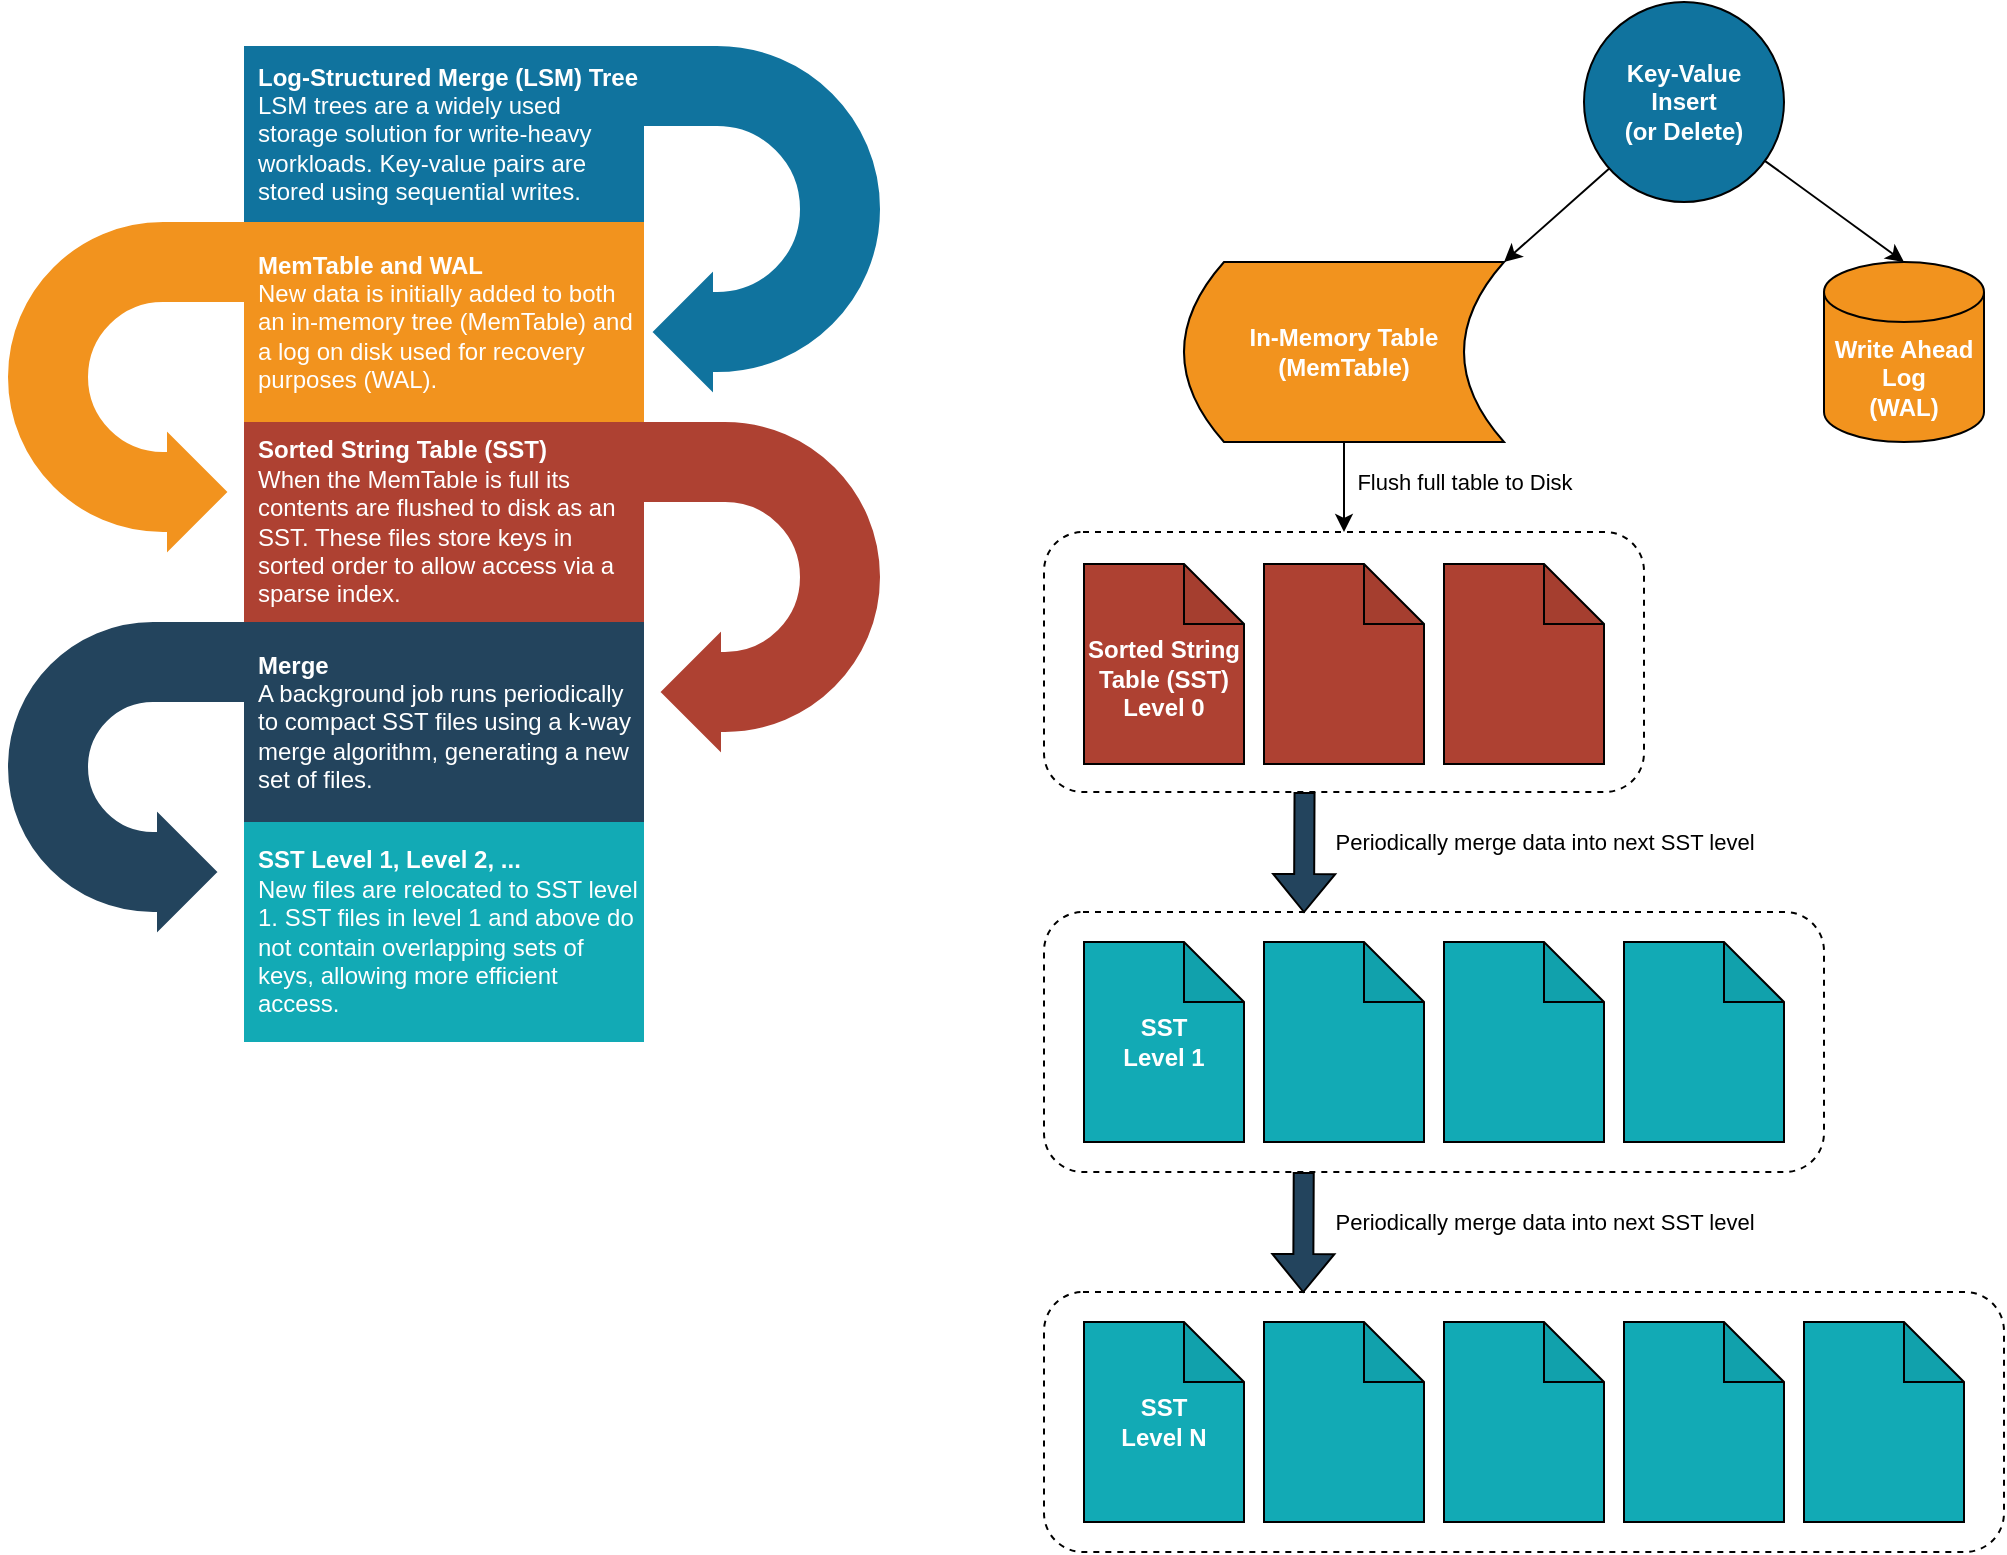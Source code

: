 <mxfile version="17.4.6" type="device" pages="5"><diagram id="85Cd44DeQ06MjT5VbQwN" name="Writes"><mxGraphModel dx="1350" dy="1753" grid="1" gridSize="10" guides="1" tooltips="1" connect="1" arrows="1" fold="1" page="1" pageScale="1" pageWidth="850" pageHeight="1100" math="0" shadow="0"><root><mxCell id="0"/><mxCell id="1" parent="0"/><mxCell id="bPdBWh1e7HDrmxHkUQT8-1" value="Write Ahead Log&lt;br style=&quot;font-size: 12px;&quot;&gt;(WAL)" style="shape=cylinder3;whiteSpace=wrap;html=1;boundedLbl=1;backgroundOutline=1;size=15;fillColor=#F2931E;fontColor=#FFFFFF;fontSize=12;fontStyle=1" parent="1" vertex="1"><mxGeometry x="920" y="120" width="80" height="90" as="geometry"/></mxCell><mxCell id="bPdBWh1e7HDrmxHkUQT8-2" value="In-Memory Table&lt;br style=&quot;font-size: 12px&quot;&gt;(MemTable)" style="shape=dataStorage;whiteSpace=wrap;html=1;fixedSize=1;fillColor=#F2931E;fontColor=#FFFFFF;fontSize=12;fontStyle=1" parent="1" vertex="1"><mxGeometry x="600" y="120" width="160" height="90" as="geometry"/></mxCell><mxCell id="bPdBWh1e7HDrmxHkUQT8-10" value="&lt;div&gt;Key-Value&lt;/div&gt;&lt;div&gt;Insert&lt;/div&gt;&lt;div&gt;(or Delete)&lt;br&gt;&lt;/div&gt;" style="ellipse;whiteSpace=wrap;html=1;aspect=fixed;fillColor=#10739E;fontColor=#FFFFFF;fontSize=12;fontStyle=1" parent="1" vertex="1"><mxGeometry x="800" y="-10" width="100" height="100" as="geometry"/></mxCell><mxCell id="Cg2xerOwYvZCdkr3zYOh-9" value="" style="shape=note;whiteSpace=wrap;html=1;backgroundOutline=1;darkOpacity=0.05;fillColor=#AE4132;" parent="1" vertex="1"><mxGeometry x="730" y="271" width="80" height="100" as="geometry"/></mxCell><mxCell id="Cg2xerOwYvZCdkr3zYOh-2" value="" style="shape=note;whiteSpace=wrap;html=1;backgroundOutline=1;darkOpacity=0.05;fillColor=#AE4132;" parent="1" vertex="1"><mxGeometry x="640" y="271" width="80" height="100" as="geometry"/></mxCell><mxCell id="Cg2xerOwYvZCdkr3zYOh-10" value="&lt;div style=&quot;font-size: 12px;&quot;&gt;&lt;br style=&quot;font-size: 12px;&quot;&gt;&lt;/div&gt;&lt;div style=&quot;font-size: 12px;&quot;&gt;Sorted String Table (SST)&lt;br style=&quot;font-size: 12px;&quot;&gt;&lt;/div&gt;&lt;div style=&quot;font-size: 12px;&quot;&gt;Level 0&lt;br style=&quot;font-size: 12px;&quot;&gt;&lt;/div&gt;" style="shape=note;whiteSpace=wrap;html=1;backgroundOutline=1;darkOpacity=0.05;fillColor=#AE4132;fontColor=#FFFFFF;fontSize=12;fontStyle=1" parent="1" vertex="1"><mxGeometry x="550" y="271" width="80" height="100" as="geometry"/></mxCell><mxCell id="NXTtVAHd7SWPcZSNedtr-1" value="" style="shape=note;whiteSpace=wrap;html=1;backgroundOutline=1;darkOpacity=0.05;fontColor=#FFFFFF;fillColor=#12AAB5;" parent="1" vertex="1"><mxGeometry x="820" y="460" width="80" height="100" as="geometry"/></mxCell><mxCell id="NXTtVAHd7SWPcZSNedtr-2" value="" style="shape=note;whiteSpace=wrap;html=1;backgroundOutline=1;darkOpacity=0.05;fontColor=#FFFFFF;fillColor=#12AAB5;" parent="1" vertex="1"><mxGeometry x="640" y="460" width="80" height="100" as="geometry"/></mxCell><mxCell id="NXTtVAHd7SWPcZSNedtr-3" value="" style="shape=note;whiteSpace=wrap;html=1;backgroundOutline=1;darkOpacity=0.05;fontColor=#FFFFFF;fillColor=#12AAB5;" parent="1" vertex="1"><mxGeometry x="730" y="460" width="80" height="100" as="geometry"/></mxCell><mxCell id="NXTtVAHd7SWPcZSNedtr-4" value="&lt;div style=&quot;font-size: 12px;&quot;&gt;SST&lt;/div&gt;&lt;div style=&quot;font-size: 12px;&quot;&gt;Level 1&lt;br style=&quot;font-size: 12px;&quot;&gt;&lt;/div&gt;" style="shape=note;whiteSpace=wrap;html=1;backgroundOutline=1;darkOpacity=0.05;fontColor=#FFFFFF;fillColor=#12AAB5;fontSize=12;fontStyle=1" parent="1" vertex="1"><mxGeometry x="550" y="460" width="80" height="100" as="geometry"/></mxCell><mxCell id="NXTtVAHd7SWPcZSNedtr-6" value="Periodically merge data into next SST level" style="shape=flexArrow;endArrow=classic;html=1;rounded=0;fillColor=#23445D;exitX=0.333;exitY=1;exitDx=0;exitDy=0;exitPerimeter=0;entryX=0.27;entryY=0.004;entryDx=0;entryDy=0;entryPerimeter=0;" parent="1" source="oJc0Roc9C8-hcQXEvXBj-6" target="oJc0Roc9C8-hcQXEvXBj-11" edge="1"><mxGeometry x="-0.192" y="120" width="50" height="50" relative="1" as="geometry"><mxPoint x="920" y="675" as="sourcePoint"/><mxPoint x="730" y="730" as="targetPoint"/><mxPoint as="offset"/></mxGeometry></mxCell><mxCell id="hfpyI4Ww9SP66Z8XkaLl-2" value="" style="html=1;shadow=0;dashed=0;align=center;verticalAlign=middle;shape=mxgraph.arrows2.uTurnArrow;dy=22;arrowHead=70;dx2=35;strokeColor=#ffffff;fillColor=#23445D;fontSize=12;fontColor=#3333FF;flipV=1;strokeWidth=4;" parent="1" vertex="1"><mxGeometry x="10" y="298" width="240" height="162" as="geometry"/></mxCell><mxCell id="hfpyI4Ww9SP66Z8XkaLl-3" value="" style="html=1;shadow=0;dashed=0;align=center;verticalAlign=middle;shape=mxgraph.arrows2.uTurnArrow;dy=22;arrowHead=70;dx2=35;strokeColor=#ffffff;fillColor=#AE4132;fontSize=12;fontColor=#3333FF;flipH=1;flipV=1;strokeWidth=4;" parent="1" vertex="1"><mxGeometry x="250" y="198" width="200" height="172" as="geometry"/></mxCell><mxCell id="hfpyI4Ww9SP66Z8XkaLl-4" value="" style="html=1;shadow=0;dashed=0;align=center;verticalAlign=middle;shape=mxgraph.arrows2.uTurnArrow;dy=22;arrowHead=70;dx2=35;strokeColor=#ffffff;fillColor=#F2931E;fontSize=12;fontColor=#3333FF;flipV=1;strokeWidth=4;labelBorderColor=default;" parent="1" vertex="1"><mxGeometry x="10" y="98" width="230" height="172" as="geometry"/></mxCell><mxCell id="hfpyI4Ww9SP66Z8XkaLl-5" value="" style="html=1;shadow=0;dashed=0;align=center;verticalAlign=middle;shape=mxgraph.arrows2.uTurnArrow;dy=22;arrowHead=70;dx2=35;strokeColor=#ffffff;fillColor=#10739E;fontSize=12;fontColor=#3333FF;flipH=1;flipV=1;strokeWidth=4;" parent="1" vertex="1"><mxGeometry x="130" y="10" width="320" height="180" as="geometry"/></mxCell><mxCell id="hfpyI4Ww9SP66Z8XkaLl-6" value="&lt;b style=&quot;font-size: 12px;&quot;&gt;Log-Structured Merge (LSM) Tree&lt;/b&gt;&lt;br style=&quot;font-size: 12px;&quot;&gt;LSM trees are a widely used storage solution for write-heavy workloads. Key-value pairs are stored using sequential writes." style="rounded=0;whiteSpace=wrap;shadow=0;strokeColor=none;strokeWidth=6;fillColor=#10739E;fontSize=12;fontColor=#FFFFFF;align=left;html=1;spacingLeft=5;" parent="1" vertex="1"><mxGeometry x="130" y="12" width="200" height="88" as="geometry"/></mxCell><mxCell id="hfpyI4Ww9SP66Z8XkaLl-7" value="&lt;b&gt;MemTable and WAL&lt;/b&gt;&lt;br style=&quot;font-size: 12px&quot;&gt;New data is initially added to both an in-memory tree (MemTable) and a log on disk used for recovery purposes (WAL)." style="rounded=0;whiteSpace=wrap;shadow=0;strokeColor=none;strokeWidth=6;fillColor=#F2931E;fontSize=12;fontColor=#FFFFFF;align=left;html=1;spacingLeft=5;" parent="1" vertex="1"><mxGeometry x="130" y="100" width="200" height="100" as="geometry"/></mxCell><mxCell id="hfpyI4Ww9SP66Z8XkaLl-8" value="&lt;b style=&quot;font-size: 12px&quot;&gt;Sorted String Table (SST)&lt;/b&gt;&lt;br style=&quot;font-size: 12px&quot;&gt;When the MemTable is full its contents are flushed to disk as an SST. These files store keys in sorted order to allow access via a sparse index." style="rounded=0;whiteSpace=wrap;shadow=0;strokeColor=none;strokeWidth=6;fillColor=#AE4132;fontSize=12;fontColor=#FFFFFF;align=left;html=1;spacingLeft=5;" parent="1" vertex="1"><mxGeometry x="130" y="200" width="200" height="100" as="geometry"/></mxCell><mxCell id="hfpyI4Ww9SP66Z8XkaLl-9" value="&lt;b style=&quot;font-size: 12px;&quot;&gt;Merge&lt;/b&gt;&lt;br style=&quot;font-size: 12px;&quot;&gt;A background job runs periodically to compact SST files using a k-way merge algorithm, generating a new set of files." style="rounded=0;whiteSpace=wrap;shadow=0;strokeColor=none;strokeWidth=6;fillColor=#23445D;fontSize=12;fontColor=#FFFFFF;align=left;html=1;spacingLeft=5;" parent="1" vertex="1"><mxGeometry x="130" y="300" width="200" height="100" as="geometry"/></mxCell><mxCell id="hfpyI4Ww9SP66Z8XkaLl-10" value="&lt;b style=&quot;font-size: 12px&quot;&gt;SST Level 1, Level 2, ...&lt;/b&gt;&lt;br style=&quot;font-size: 12px&quot;&gt;New files are relocated to SST level 1. SST files in level 1 and above do not contain overlapping sets of keys, allowing more efficient access. " style="rounded=0;whiteSpace=wrap;shadow=0;strokeColor=none;strokeWidth=6;fillColor=#12AAB5;fontSize=12;fontColor=#FFFFFF;align=left;html=1;spacingLeft=5;" parent="1" vertex="1"><mxGeometry x="130" y="400" width="200" height="110" as="geometry"/></mxCell><mxCell id="oJc0Roc9C8-hcQXEvXBj-4" value="" style="rounded=1;whiteSpace=wrap;html=1;fillColor=none;dashed=1;" parent="1" vertex="1"><mxGeometry x="530" y="255" width="300" height="130" as="geometry"/></mxCell><mxCell id="oJc0Roc9C8-hcQXEvXBj-1" value="" style="endArrow=classic;html=1;rounded=0;entryX=0.5;entryY=0;entryDx=0;entryDy=0;entryPerimeter=0;" parent="1" source="bPdBWh1e7HDrmxHkUQT8-10" target="bPdBWh1e7HDrmxHkUQT8-1" edge="1"><mxGeometry width="50" height="50" relative="1" as="geometry"><mxPoint x="930" y="130" as="sourcePoint"/><mxPoint x="980" y="80" as="targetPoint"/></mxGeometry></mxCell><mxCell id="oJc0Roc9C8-hcQXEvXBj-2" value="" style="endArrow=classic;html=1;rounded=0;entryX=1;entryY=0;entryDx=0;entryDy=0;" parent="1" source="bPdBWh1e7HDrmxHkUQT8-10" target="bPdBWh1e7HDrmxHkUQT8-2" edge="1"><mxGeometry width="50" height="50" relative="1" as="geometry"><mxPoint x="930" y="130" as="sourcePoint"/><mxPoint x="980" y="80" as="targetPoint"/></mxGeometry></mxCell><mxCell id="oJc0Roc9C8-hcQXEvXBj-3" value="Flush full table to Disk" style="endArrow=classic;html=1;rounded=0;" parent="1" source="bPdBWh1e7HDrmxHkUQT8-2" target="oJc0Roc9C8-hcQXEvXBj-4" edge="1"><mxGeometry x="-0.111" y="60" width="50" height="50" relative="1" as="geometry"><mxPoint x="930" y="225" as="sourcePoint"/><mxPoint x="610" y="260" as="targetPoint"/><mxPoint as="offset"/></mxGeometry></mxCell><mxCell id="oJc0Roc9C8-hcQXEvXBj-6" value="" style="rounded=1;whiteSpace=wrap;html=1;fillColor=none;dashed=1;" parent="1" vertex="1"><mxGeometry x="530" y="445" width="390" height="130" as="geometry"/></mxCell><mxCell id="oJc0Roc9C8-hcQXEvXBj-7" value="" style="shape=note;whiteSpace=wrap;html=1;backgroundOutline=1;darkOpacity=0.05;fontColor=#FFFFFF;fillColor=#12AAB5;" parent="1" vertex="1"><mxGeometry x="820" y="650" width="80" height="100" as="geometry"/></mxCell><mxCell id="oJc0Roc9C8-hcQXEvXBj-8" value="" style="shape=note;whiteSpace=wrap;html=1;backgroundOutline=1;darkOpacity=0.05;fontColor=#FFFFFF;fillColor=#12AAB5;" parent="1" vertex="1"><mxGeometry x="640" y="650" width="80" height="100" as="geometry"/></mxCell><mxCell id="oJc0Roc9C8-hcQXEvXBj-9" value="" style="shape=note;whiteSpace=wrap;html=1;backgroundOutline=1;darkOpacity=0.05;fontColor=#FFFFFF;fillColor=#12AAB5;" parent="1" vertex="1"><mxGeometry x="730" y="650" width="80" height="100" as="geometry"/></mxCell><mxCell id="oJc0Roc9C8-hcQXEvXBj-10" value="&lt;div style=&quot;font-size: 12px;&quot;&gt;SST&lt;/div&gt;&lt;div style=&quot;font-size: 12px;&quot;&gt;Level N&lt;/div&gt;" style="shape=note;whiteSpace=wrap;html=1;backgroundOutline=1;darkOpacity=0.05;fontColor=#FFFFFF;fillColor=#12AAB5;fontSize=12;fontStyle=1" parent="1" vertex="1"><mxGeometry x="550" y="650" width="80" height="100" as="geometry"/></mxCell><mxCell id="oJc0Roc9C8-hcQXEvXBj-11" value="" style="rounded=1;whiteSpace=wrap;html=1;fillColor=none;dashed=1;" parent="1" vertex="1"><mxGeometry x="530" y="635" width="480" height="130" as="geometry"/></mxCell><mxCell id="oJc0Roc9C8-hcQXEvXBj-12" value="" style="shape=note;whiteSpace=wrap;html=1;backgroundOutline=1;darkOpacity=0.05;fontColor=#FFFFFF;fillColor=#12AAB5;" parent="1" vertex="1"><mxGeometry x="910" y="650" width="80" height="100" as="geometry"/></mxCell><mxCell id="GvGoXMbtC_SYvE3Du8VT-1" value="Periodically merge data into next SST level" style="shape=flexArrow;endArrow=classic;html=1;rounded=0;fillColor=#23445D;exitX=0.333;exitY=1;exitDx=0;exitDy=0;exitPerimeter=0;entryX=0.27;entryY=0.004;entryDx=0;entryDy=0;entryPerimeter=0;" parent="1" edge="1"><mxGeometry x="-0.192" y="120" width="50" height="50" relative="1" as="geometry"><mxPoint x="660.27" y="385" as="sourcePoint"/><mxPoint x="660.0" y="445.52" as="targetPoint"/><mxPoint as="offset"/></mxGeometry></mxCell></root></mxGraphModel></diagram><diagram id="PXoO4cKZ_kfiRCPu-Gi1" name="Reads"><mxGraphModel dx="2200" dy="653" grid="1" gridSize="10" guides="1" tooltips="1" connect="1" arrows="1" fold="1" page="1" pageScale="1" pageWidth="850" pageHeight="1100" math="0" shadow="0"><root><mxCell id="0"/><mxCell id="1" parent="0"/><mxCell id="oKaPATKTxPxoW8RS4Dnv-1" value="&lt;div&gt;Request&lt;/div&gt;&lt;div&gt;value for&lt;/div&gt;&lt;div&gt;key&lt;br&gt;&lt;/div&gt;" style="strokeWidth=2;html=1;shape=mxgraph.flowchart.start_2;whiteSpace=wrap;fillColor=#FFFFFF;fontColor=#10739E;fontStyle=1" vertex="1" parent="1"><mxGeometry x="-820" y="20" width="100" height="100" as="geometry"/></mxCell><mxCell id="oKaPATKTxPxoW8RS4Dnv-2" value="&lt;div&gt;Is key&lt;/div&gt;&lt;div&gt;in &lt;br&gt;&lt;/div&gt;&lt;div&gt;MemTable?&lt;br&gt;&lt;/div&gt;" style="strokeWidth=2;html=1;shape=mxgraph.flowchart.decision;whiteSpace=wrap;fontColor=#000000;fontStyle=1;fillColor=#FCE7CD;" vertex="1" parent="1"><mxGeometry x="-830" y="200" width="120" height="120" as="geometry"/></mxCell><mxCell id="oKaPATKTxPxoW8RS4Dnv-7" value="" style="shape=flexArrow;endArrow=classic;html=1;rounded=0;entryX=0.5;entryY=0;entryDx=0;entryDy=0;entryPerimeter=0;width=32;endSize=12;labelBackgroundColor=none;fillColor=#10739E;exitX=0.5;exitY=1;exitDx=0;exitDy=0;exitPerimeter=0;" edge="1" parent="1" source="oKaPATKTxPxoW8RS4Dnv-2" target="oKaPATKTxPxoW8RS4Dnv-9"><mxGeometry width="50" height="50" relative="1" as="geometry"><mxPoint x="-680" y="230" as="sourcePoint"/><mxPoint x="-610" y="270" as="targetPoint"/></mxGeometry></mxCell><mxCell id="oKaPATKTxPxoW8RS4Dnv-8" value="Yes" style="edgeLabel;html=1;align=center;verticalAlign=middle;resizable=0;points=[];fontStyle=1;fontSize=14;labelBackgroundColor=none;fontColor=#FFFFFF;" vertex="1" connectable="0" parent="oKaPATKTxPxoW8RS4Dnv-7"><mxGeometry x="-0.286" y="-2" relative="1" as="geometry"><mxPoint as="offset"/></mxGeometry></mxCell><mxCell id="oKaPATKTxPxoW8RS4Dnv-9" value="Return value" style="strokeWidth=2;html=1;shape=mxgraph.flowchart.terminator;whiteSpace=wrap;fillColor=#FFFFFF;fontColor=#10739E;fontStyle=1" vertex="1" parent="1"><mxGeometry x="-825" y="435" width="110" height="60" as="geometry"/></mxCell><mxCell id="oKaPATKTxPxoW8RS4Dnv-12" value="&lt;div&gt;Does&lt;/div&gt;&lt;div&gt;SST File's&lt;/div&gt;&lt;div&gt;bloom filter&lt;/div&gt;&lt;div&gt;contain&lt;/div&gt;&lt;div&gt;key?&lt;br&gt;&lt;/div&gt;" style="strokeWidth=2;html=1;shape=mxgraph.flowchart.decision;whiteSpace=wrap;fontColor=#000000;fontStyle=1;fillColor=#FCE7CD;" vertex="1" parent="1"><mxGeometry x="-190" y="200" width="120" height="120" as="geometry"/></mxCell><mxCell id="oKaPATKTxPxoW8RS4Dnv-16" value="Return value" style="strokeWidth=2;html=1;shape=mxgraph.flowchart.terminator;whiteSpace=wrap;fillColor=#FFFFFF;fontColor=#10739E;fontStyle=1" vertex="1" parent="1"><mxGeometry x="245" y="435" width="110" height="60" as="geometry"/></mxCell><mxCell id="oKaPATKTxPxoW8RS4Dnv-17" value="Find value in SST File, using sparse index&lt;div&gt;and/or cache&lt;br&gt;&lt;/div&gt;" style="rounded=1;whiteSpace=wrap;html=1;absoluteArcSize=1;arcSize=14;strokeWidth=2;fillColor=#FCE7CD;fontColor=#000000;fontStyle=1" vertex="1" parent="1"><mxGeometry x="50" y="210" width="100" height="100" as="geometry"/></mxCell><mxCell id="oKaPATKTxPxoW8RS4Dnv-18" value="&lt;div&gt;Was&lt;/div&gt;&lt;div&gt;key&lt;/div&gt;&lt;div&gt;found?&lt;br&gt;&lt;/div&gt;" style="strokeWidth=2;html=1;shape=mxgraph.flowchart.decision;whiteSpace=wrap;fontColor=#000000;fontStyle=1;fillColor=#FCE7CD;" vertex="1" parent="1"><mxGeometry x="240" y="200" width="120" height="120" as="geometry"/></mxCell><mxCell id="oKaPATKTxPxoW8RS4Dnv-23" value="&lt;div&gt;Value not &lt;br&gt;&lt;/div&gt;&lt;div&gt;found&lt;br&gt;&lt;/div&gt;" style="strokeWidth=2;html=1;shape=mxgraph.flowchart.terminator;whiteSpace=wrap;fillColor=#FFFFFF;fontColor=#10739E;fontStyle=1" vertex="1" parent="1"><mxGeometry x="-420" y="435" width="100" height="60" as="geometry"/></mxCell><mxCell id="0nrzdL6BqirhXRKnOKRD-1" value="" style="shape=flexArrow;endArrow=classic;html=1;rounded=0;exitX=0.5;exitY=1;exitDx=0;exitDy=0;exitPerimeter=0;entryX=0.5;entryY=0;entryDx=0;entryDy=0;entryPerimeter=0;width=20;endSize=10.33;labelBackgroundColor=none;fillColor=#10739E;" edge="1" parent="1" source="oKaPATKTxPxoW8RS4Dnv-1" target="oKaPATKTxPxoW8RS4Dnv-2"><mxGeometry width="50" height="50" relative="1" as="geometry"><mxPoint x="-690" y="140" as="sourcePoint"/><mxPoint x="-590" y="140" as="targetPoint"/></mxGeometry></mxCell><mxCell id="0nrzdL6BqirhXRKnOKRD-4" value="" style="shape=flexArrow;endArrow=classic;html=1;rounded=0;width=30;endSize=12;labelBackgroundColor=none;fillColor=#10739E;exitX=1;exitY=0.5;exitDx=0;exitDy=0;exitPerimeter=0;entryX=0;entryY=0.5;entryDx=0;entryDy=0;" edge="1" parent="1" source="oKaPATKTxPxoW8RS4Dnv-2" target="YHGpvnTgXVV9_5KFuVYh-8"><mxGeometry width="50" height="50" relative="1" as="geometry"><mxPoint x="190" y="360" as="sourcePoint"/><mxPoint x="-630" y="230" as="targetPoint"/></mxGeometry></mxCell><mxCell id="0nrzdL6BqirhXRKnOKRD-5" value="No" style="edgeLabel;html=1;align=center;verticalAlign=middle;resizable=0;points=[];fontStyle=1;fontSize=14;labelBackgroundColor=none;fontColor=#FFFFFF;" vertex="1" connectable="0" parent="0nrzdL6BqirhXRKnOKRD-4"><mxGeometry x="-0.286" y="-2" relative="1" as="geometry"><mxPoint as="offset"/></mxGeometry></mxCell><mxCell id="0nrzdL6BqirhXRKnOKRD-7" value="&lt;div&gt;Does&lt;/div&gt;&lt;div&gt;&amp;nbsp;SST File &lt;br&gt;&lt;/div&gt;&lt;div&gt;exist?&lt;br&gt;&lt;/div&gt;" style="strokeWidth=2;html=1;shape=mxgraph.flowchart.decision;whiteSpace=wrap;labelBackgroundColor=none;fontSize=12;fontColor=#000000;fontStyle=1;fillColor=#FCE7CD;" vertex="1" parent="1"><mxGeometry x="-430" y="200" width="120" height="120" as="geometry"/></mxCell><mxCell id="0nrzdL6BqirhXRKnOKRD-10" value="" style="shape=flexArrow;endArrow=classic;html=1;rounded=0;width=24;endSize=11;labelBackgroundColor=none;entryX=0.5;entryY=0;entryDx=0;entryDy=0;entryPerimeter=0;fillColor=#10739E;exitX=0.5;exitY=1;exitDx=0;exitDy=0;exitPerimeter=0;" edge="1" parent="1" source="0nrzdL6BqirhXRKnOKRD-7" target="oKaPATKTxPxoW8RS4Dnv-23"><mxGeometry width="50" height="50" relative="1" as="geometry"><mxPoint x="390" y="500" as="sourcePoint"/><mxPoint x="430" y="490" as="targetPoint"/></mxGeometry></mxCell><mxCell id="0nrzdL6BqirhXRKnOKRD-11" value="No" style="edgeLabel;html=1;align=center;verticalAlign=middle;resizable=0;points=[];fontStyle=1;fontSize=14;labelBackgroundColor=none;fontColor=#FFFFFF;" vertex="1" connectable="0" parent="0nrzdL6BqirhXRKnOKRD-10"><mxGeometry x="-0.286" y="-2" relative="1" as="geometry"><mxPoint as="offset"/></mxGeometry></mxCell><mxCell id="0nrzdL6BqirhXRKnOKRD-12" value="" style="shape=flexArrow;endArrow=classic;html=1;rounded=0;width=34;endSize=11.33;labelBackgroundColor=none;fillColor=#10739E;exitX=1;exitY=0.5;exitDx=0;exitDy=0;exitPerimeter=0;entryX=0;entryY=0.5;entryDx=0;entryDy=0;entryPerimeter=0;" edge="1" parent="1" source="0nrzdL6BqirhXRKnOKRD-7" target="oKaPATKTxPxoW8RS4Dnv-12"><mxGeometry width="50" height="50" relative="1" as="geometry"><mxPoint x="300" y="540" as="sourcePoint"/><mxPoint x="-120" y="260" as="targetPoint"/></mxGeometry></mxCell><mxCell id="0nrzdL6BqirhXRKnOKRD-13" value="Yes" style="edgeLabel;html=1;align=center;verticalAlign=middle;resizable=0;points=[];fontStyle=1;fontSize=14;labelBackgroundColor=none;fontColor=#FFFFFF;" vertex="1" connectable="0" parent="0nrzdL6BqirhXRKnOKRD-12"><mxGeometry x="-0.286" y="-2" relative="1" as="geometry"><mxPoint as="offset"/></mxGeometry></mxCell><mxCell id="0nrzdL6BqirhXRKnOKRD-16" value="" style="shape=flexArrow;endArrow=classic;html=1;rounded=0;exitX=0.5;exitY=1;exitDx=0;exitDy=0;exitPerimeter=0;entryX=0.5;entryY=0;entryDx=0;entryDy=0;width=26;endSize=12;labelBackgroundColor=none;entryPerimeter=0;fillColor=#10739E;" edge="1" parent="1" source="oKaPATKTxPxoW8RS4Dnv-18" target="oKaPATKTxPxoW8RS4Dnv-16"><mxGeometry width="50" height="50" relative="1" as="geometry"><mxPoint x="595" y="720" as="sourcePoint"/><mxPoint x="700" y="720" as="targetPoint"/></mxGeometry></mxCell><mxCell id="0nrzdL6BqirhXRKnOKRD-17" value="Yes" style="edgeLabel;html=1;align=center;verticalAlign=middle;resizable=0;points=[];fontStyle=1;fontSize=14;labelBackgroundColor=none;fontColor=#FFFFFF;" vertex="1" connectable="0" parent="0nrzdL6BqirhXRKnOKRD-16"><mxGeometry x="-0.286" y="-2" relative="1" as="geometry"><mxPoint as="offset"/></mxGeometry></mxCell><mxCell id="0nrzdL6BqirhXRKnOKRD-20" value="" style="shape=flexArrow;endArrow=classic;html=1;rounded=0;exitX=1;exitY=0.5;exitDx=0;exitDy=0;exitPerimeter=0;width=34;endSize=11.33;labelBackgroundColor=none;entryX=0;entryY=0.5;entryDx=0;entryDy=0;fillColor=#10739E;" edge="1" parent="1" source="oKaPATKTxPxoW8RS4Dnv-12" target="oKaPATKTxPxoW8RS4Dnv-17"><mxGeometry width="50" height="50" relative="1" as="geometry"><mxPoint x="380" y="690" as="sourcePoint"/><mxPoint x="380" y="765" as="targetPoint"/></mxGeometry></mxCell><mxCell id="0nrzdL6BqirhXRKnOKRD-21" value="Yes" style="edgeLabel;html=1;align=center;verticalAlign=middle;resizable=0;points=[];fontStyle=1;fontSize=14;labelBackgroundColor=none;fontColor=#FFFFFF;" vertex="1" connectable="0" parent="0nrzdL6BqirhXRKnOKRD-20"><mxGeometry x="-0.286" y="-2" relative="1" as="geometry"><mxPoint as="offset"/></mxGeometry></mxCell><mxCell id="YHGpvnTgXVV9_5KFuVYh-4" value="" style="shape=flexArrow;endArrow=classic;html=1;rounded=0;width=20;endSize=10.33;labelBackgroundColor=none;fillColor=#10739E;exitX=0.5;exitY=0;exitDx=0;exitDy=0;exitPerimeter=0;entryX=0.75;entryY=0;entryDx=0;entryDy=0;" edge="1" parent="1" source="oKaPATKTxPxoW8RS4Dnv-12" target="YHGpvnTgXVV9_5KFuVYh-8"><mxGeometry width="50" height="50" relative="1" as="geometry"><mxPoint x="-110" y="350" as="sourcePoint"/><mxPoint x="-330" y="170" as="targetPoint"/><Array as="points"><mxPoint x="-130" y="130"/><mxPoint x="-545" y="130"/></Array></mxGeometry></mxCell><mxCell id="YHGpvnTgXVV9_5KFuVYh-5" value="No" style="edgeLabel;html=1;align=center;verticalAlign=middle;resizable=0;points=[];fontStyle=1;fontSize=14;labelBackgroundColor=none;fontColor=#FFFFFF;" vertex="1" connectable="0" parent="YHGpvnTgXVV9_5KFuVYh-4"><mxGeometry x="-0.286" y="-2" relative="1" as="geometry"><mxPoint as="offset"/></mxGeometry></mxCell><mxCell id="YHGpvnTgXVV9_5KFuVYh-6" value="" style="shape=flexArrow;endArrow=classic;html=1;rounded=0;width=20;endSize=10.33;labelBackgroundColor=none;fillColor=#10739E;exitX=0.5;exitY=0;exitDx=0;exitDy=0;exitPerimeter=0;entryX=0.25;entryY=0;entryDx=0;entryDy=0;" edge="1" parent="1" source="oKaPATKTxPxoW8RS4Dnv-18" target="YHGpvnTgXVV9_5KFuVYh-8"><mxGeometry width="50" height="50" relative="1" as="geometry"><mxPoint x="205.48" y="73.04" as="sourcePoint"/><mxPoint x="-590" y="180" as="targetPoint"/><Array as="points"><mxPoint x="300" y="90"/><mxPoint x="-595" y="90"/></Array></mxGeometry></mxCell><mxCell id="YHGpvnTgXVV9_5KFuVYh-7" value="No" style="edgeLabel;html=1;align=center;verticalAlign=middle;resizable=0;points=[];fontStyle=1;fontSize=14;labelBackgroundColor=none;fontColor=#FFFFFF;" vertex="1" connectable="0" parent="YHGpvnTgXVV9_5KFuVYh-6"><mxGeometry x="-0.286" y="-2" relative="1" as="geometry"><mxPoint as="offset"/></mxGeometry></mxCell><mxCell id="YHGpvnTgXVV9_5KFuVYh-8" value="&lt;div&gt;Find next &lt;br&gt;&lt;/div&gt;&lt;div&gt;SST File&lt;/div&gt;" style="rounded=1;whiteSpace=wrap;html=1;absoluteArcSize=1;arcSize=14;strokeWidth=2;fillColor=#FCE7CD;fontColor=#000000;fontStyle=1" vertex="1" parent="1"><mxGeometry x="-620" y="210" width="100" height="100" as="geometry"/></mxCell><mxCell id="YHGpvnTgXVV9_5KFuVYh-10" value="" style="shape=flexArrow;endArrow=classic;html=1;rounded=0;exitX=1;exitY=0.5;exitDx=0;exitDy=0;width=34;endSize=11.33;labelBackgroundColor=none;entryX=0;entryY=0.5;entryDx=0;entryDy=0;fillColor=#10739E;entryPerimeter=0;" edge="1" parent="1" source="YHGpvnTgXVV9_5KFuVYh-8" target="0nrzdL6BqirhXRKnOKRD-7"><mxGeometry width="50" height="50" relative="1" as="geometry"><mxPoint x="-100" y="380" as="sourcePoint"/><mxPoint x="20" y="380" as="targetPoint"/></mxGeometry></mxCell><mxCell id="YHGpvnTgXVV9_5KFuVYh-12" value="" style="shape=flexArrow;endArrow=classic;html=1;rounded=0;exitX=1;exitY=0.5;exitDx=0;exitDy=0;width=34;endSize=11.33;labelBackgroundColor=none;entryX=0;entryY=0.5;entryDx=0;entryDy=0;fillColor=#10739E;entryPerimeter=0;" edge="1" parent="1" source="oKaPATKTxPxoW8RS4Dnv-17" target="oKaPATKTxPxoW8RS4Dnv-18"><mxGeometry width="50" height="50" relative="1" as="geometry"><mxPoint x="-90" y="390" as="sourcePoint"/><mxPoint x="30" y="390" as="targetPoint"/></mxGeometry></mxCell></root></mxGraphModel></diagram><diagram id="SOp6_2pWBVJ0gOfDVW8f" name="SST w/Index"><mxGraphModel dx="1350" dy="653" grid="1" gridSize="10" guides="1" tooltips="1" connect="1" arrows="1" fold="1" page="1" pageScale="1" pageWidth="850" pageHeight="1100" math="0" shadow="0"><root><mxCell id="0"/><mxCell id="1" parent="0"/><mxCell id="ogjgHUqdbWbpipBhEZ1m-1" value="A (Offset 0)" style="html=1;shape=mxgraph.infographic.bannerHalfFold;dx=40;dx2=20;notch=15;fillColor=#10739E;strokeColor=none;align=left;verticalAlign=top;fontColor=#ffffff;fontSize=14;fontStyle=1;spacingLeft=25;spacingTop=5;" parent="1" vertex="1"><mxGeometry x="60" y="100" width="200" height="100" as="geometry"/></mxCell><mxCell id="ogjgHUqdbWbpipBhEZ1m-3" value="C (Offset 2)" style="html=1;shape=mxgraph.infographic.bannerHalfFold;dx=40;dx2=20;notch=15;fillColor=#AE4132;strokeColor=none;align=left;verticalAlign=top;fontColor=#ffffff;fontSize=14;fontStyle=1;spacingLeft=25;spacingTop=5;" parent="1" vertex="1"><mxGeometry x="60" y="155" width="200" height="100" as="geometry"/></mxCell><mxCell id="ogjgHUqdbWbpipBhEZ1m-5" value="E (Offset 4)" style="html=1;shape=mxgraph.infographic.bannerHalfFold;dx=40;dx2=20;notch=15;fillColor=#12AAB5;strokeColor=none;align=left;verticalAlign=top;fontColor=#ffffff;fontSize=14;fontStyle=1;spacingLeft=25;spacingTop=5;" parent="1" vertex="1"><mxGeometry x="60" y="210" width="200" height="120" as="geometry"/></mxCell><mxCell id="ogjgHUqdbWbpipBhEZ1m-2" value="G (Offset 6)" style="html=1;shape=mxgraph.infographic.bannerHalfFold;dx=40;dx2=20;notch=15;fillColor=#F2931E;strokeColor=none;align=left;verticalAlign=top;fontColor=#ffffff;fontSize=14;fontStyle=1;spacingLeft=25;spacingTop=5;" parent="1" vertex="1"><mxGeometry x="60" y="270" width="200" height="100" as="geometry"/></mxCell><mxCell id="ogjgHUqdbWbpipBhEZ1m-4" value="I (Offset 8)" style="html=1;shape=mxgraph.infographic.bannerHalfFold;dx=40;dx2=20;notch=15;fillColor=#23445D;strokeColor=none;align=left;verticalAlign=top;fontColor=#ffffff;fontSize=14;fontStyle=1;spacingLeft=25;spacingTop=5;" parent="1" vertex="1"><mxGeometry x="60" y="330" width="200" height="100" as="geometry"/></mxCell><mxCell id="rc-miypFBTWULF4fh1iE-11" value="Document A" style="shape=rect;rounded=1;whiteSpace=wrap;html=1;shadow=0;strokeColor=none;fillColor=#64BBE2;arcSize=30;fontSize=14;spacingLeft=42;fontStyle=1;fontColor=#FFFFFF;align=left;" parent="1" vertex="1"><mxGeometry x="490" y="100" width="220" height="40" as="geometry"/></mxCell><mxCell id="rc-miypFBTWULF4fh1iE-12" value="A" style="shape=ellipse;perimeter=ellipsePerimeter;fontSize=22;fontStyle=1;shadow=0;strokeColor=#ffffff;fillColor=#10739E;strokeWidth=4;fontColor=#ffffff;align=center;" parent="1" vertex="1"><mxGeometry x="460" y="90" width="60" height="60" as="geometry"/></mxCell><mxCell id="rc-miypFBTWULF4fh1iE-13" value="Document B" style="shape=rect;rounded=1;whiteSpace=wrap;html=1;shadow=0;strokeColor=none;fillColor=#F8C382;arcSize=30;fontSize=14;spacingLeft=42;fontStyle=1;fontColor=#FFFFFF;align=left;" parent="1" vertex="1"><mxGeometry x="490" y="165" width="220" height="40" as="geometry"/></mxCell><mxCell id="rc-miypFBTWULF4fh1iE-14" value="B" style="shape=ellipse;perimeter=ellipsePerimeter;fontSize=22;fontStyle=1;shadow=0;strokeColor=#ffffff;fillColor=#F2931E;strokeWidth=4;fontColor=#ffffff;align=center;" parent="1" vertex="1"><mxGeometry x="460" y="155" width="60" height="60" as="geometry"/></mxCell><mxCell id="rc-miypFBTWULF4fh1iE-15" value="Document C" style="shape=rect;rounded=1;whiteSpace=wrap;html=1;shadow=0;strokeColor=none;fillColor=#F08E81;arcSize=30;fontSize=14;spacingLeft=42;fontStyle=1;fontColor=#FFFFFF;align=left;" parent="1" vertex="1"><mxGeometry x="490" y="230" width="220" height="40" as="geometry"/></mxCell><mxCell id="rc-miypFBTWULF4fh1iE-16" value="C" style="shape=ellipse;perimeter=ellipsePerimeter;fontSize=22;fontStyle=1;shadow=0;strokeColor=#ffffff;fillColor=#AE4132;strokeWidth=4;fontColor=#ffffff;align=center;" parent="1" vertex="1"><mxGeometry x="460" y="220" width="60" height="60" as="geometry"/></mxCell><mxCell id="rc-miypFBTWULF4fh1iE-17" value="Document D" style="shape=rect;rounded=1;whiteSpace=wrap;html=1;shadow=0;strokeColor=none;fillColor=#5D7F99;arcSize=30;fontSize=14;spacingLeft=42;fontStyle=1;fontColor=#FFFFFF;align=left;" parent="1" vertex="1"><mxGeometry x="490" y="295" width="220" height="40" as="geometry"/></mxCell><mxCell id="rc-miypFBTWULF4fh1iE-18" value="D" style="shape=ellipse;perimeter=ellipsePerimeter;fontSize=22;fontStyle=1;shadow=0;strokeColor=#ffffff;fillColor=#23445D;strokeWidth=4;fontColor=#ffffff;align=center;" parent="1" vertex="1"><mxGeometry x="460" y="285" width="60" height="60" as="geometry"/></mxCell><mxCell id="rc-miypFBTWULF4fh1iE-19" value="Document E" style="shape=rect;rounded=1;whiteSpace=wrap;html=1;shadow=0;strokeColor=none;fillColor=#61C6CE;arcSize=30;fontSize=14;spacingLeft=42;fontStyle=1;fontColor=#FFFFFF;align=left;" parent="1" vertex="1"><mxGeometry x="490" y="360" width="220" height="40" as="geometry"/></mxCell><mxCell id="rc-miypFBTWULF4fh1iE-20" value="E" style="shape=ellipse;perimeter=ellipsePerimeter;fontSize=22;fontStyle=1;shadow=0;strokeColor=#ffffff;fillColor=#12AAB5;strokeWidth=4;fontColor=#ffffff;align=center;" parent="1" vertex="1"><mxGeometry x="460" y="350" width="60" height="60" as="geometry"/></mxCell><mxCell id="rc-miypFBTWULF4fh1iE-21" value="Document F" style="shape=rect;rounded=1;whiteSpace=wrap;html=1;shadow=0;strokeColor=none;fillColor=#64BBE2;arcSize=30;fontSize=14;spacingLeft=42;fontStyle=1;fontColor=#FFFFFF;align=left;" parent="1" vertex="1"><mxGeometry x="490" y="430" width="220" height="40" as="geometry"/></mxCell><mxCell id="rc-miypFBTWULF4fh1iE-22" value="F" style="shape=ellipse;perimeter=ellipsePerimeter;fontSize=22;fontStyle=1;shadow=0;strokeColor=#ffffff;fillColor=#10739E;strokeWidth=4;fontColor=#ffffff;align=center;" parent="1" vertex="1"><mxGeometry x="460" y="420" width="60" height="60" as="geometry"/></mxCell><mxCell id="rc-miypFBTWULF4fh1iE-23" value="Document G" style="shape=rect;rounded=1;whiteSpace=wrap;html=1;shadow=0;strokeColor=none;fillColor=#F8C382;arcSize=30;fontSize=14;spacingLeft=42;fontStyle=1;fontColor=#FFFFFF;align=left;" parent="1" vertex="1"><mxGeometry x="490" y="495" width="220" height="40" as="geometry"/></mxCell><mxCell id="rc-miypFBTWULF4fh1iE-24" value="G" style="shape=ellipse;perimeter=ellipsePerimeter;fontSize=22;fontStyle=1;shadow=0;strokeColor=#ffffff;fillColor=#F2931E;strokeWidth=4;fontColor=#ffffff;align=center;" parent="1" vertex="1"><mxGeometry x="460" y="485" width="60" height="60" as="geometry"/></mxCell><mxCell id="rc-miypFBTWULF4fh1iE-25" value="Document H" style="shape=rect;rounded=1;whiteSpace=wrap;html=1;shadow=0;strokeColor=none;fillColor=#F08E81;arcSize=30;fontSize=14;spacingLeft=42;fontStyle=1;fontColor=#FFFFFF;align=left;" parent="1" vertex="1"><mxGeometry x="490" y="560" width="220" height="40" as="geometry"/></mxCell><mxCell id="rc-miypFBTWULF4fh1iE-26" value="H" style="shape=ellipse;perimeter=ellipsePerimeter;fontSize=22;fontStyle=1;shadow=0;strokeColor=#ffffff;fillColor=#AE4132;strokeWidth=4;fontColor=#ffffff;align=center;" parent="1" vertex="1"><mxGeometry x="460" y="550" width="60" height="60" as="geometry"/></mxCell><mxCell id="rc-miypFBTWULF4fh1iE-27" value="Document I" style="shape=rect;rounded=1;whiteSpace=wrap;html=1;shadow=0;strokeColor=none;fillColor=#5D7F99;arcSize=30;fontSize=14;spacingLeft=42;fontStyle=1;fontColor=#FFFFFF;align=left;" parent="1" vertex="1"><mxGeometry x="490" y="625" width="220" height="40" as="geometry"/></mxCell><mxCell id="rc-miypFBTWULF4fh1iE-28" value="I" style="shape=ellipse;perimeter=ellipsePerimeter;fontSize=22;fontStyle=1;shadow=0;strokeColor=#ffffff;fillColor=#23445D;strokeWidth=4;fontColor=#ffffff;align=center;" parent="1" vertex="1"><mxGeometry x="460" y="615" width="60" height="60" as="geometry"/></mxCell><mxCell id="rc-miypFBTWULF4fh1iE-29" value="Document J" style="shape=rect;rounded=1;whiteSpace=wrap;html=1;shadow=0;strokeColor=none;fillColor=#61C6CE;arcSize=30;fontSize=14;spacingLeft=42;fontStyle=1;fontColor=#FFFFFF;align=left;" parent="1" vertex="1"><mxGeometry x="490" y="690" width="220" height="40" as="geometry"/></mxCell><mxCell id="rc-miypFBTWULF4fh1iE-30" value="J" style="shape=ellipse;perimeter=ellipsePerimeter;fontSize=22;fontStyle=1;shadow=0;strokeColor=#ffffff;fillColor=#12AAB5;strokeWidth=4;fontColor=#ffffff;align=center;" parent="1" vertex="1"><mxGeometry x="460" y="680" width="60" height="60" as="geometry"/></mxCell><mxCell id="rc-miypFBTWULF4fh1iE-35" value="SST File" style="html=1;shape=mxgraph.infographic.barCallout;dx=100;dy=30;fillColor=#10739E;strokeColor=none;align=center;verticalAlign=top;fontColor=#ffffff;fontSize=16;fontStyle=1;shadow=0;spacingTop=5;" parent="1" vertex="1"><mxGeometry x="500" y="20" width="200" height="70" as="geometry"/></mxCell><mxCell id="rc-miypFBTWULF4fh1iE-36" value="Sparse Index File" style="html=1;shape=mxgraph.infographic.barCallout;dx=100;dy=30;fillColor=#10739E;strokeColor=none;align=center;verticalAlign=top;fontColor=#ffffff;fontSize=16;fontStyle=1;shadow=0;spacingTop=5;" parent="1" vertex="1"><mxGeometry x="70" y="20" width="200" height="70" as="geometry"/></mxCell><mxCell id="Y08q30qYogP3xqmnOcSW-2" value="" style="endArrow=none;dashed=1;html=1;dashPattern=1 3;strokeWidth=2;rounded=0;exitX=0;exitY=0;exitDx=200;exitDy=70;exitPerimeter=0;" parent="1" source="ogjgHUqdbWbpipBhEZ1m-4" target="rc-miypFBTWULF4fh1iE-28" edge="1"><mxGeometry width="50" height="50" relative="1" as="geometry"><mxPoint x="400" y="370" as="sourcePoint"/><mxPoint x="450" y="320" as="targetPoint"/></mxGeometry></mxCell><mxCell id="Y08q30qYogP3xqmnOcSW-3" value="" style="endArrow=none;dashed=1;html=1;dashPattern=1 3;strokeWidth=2;rounded=0;exitX=0;exitY=0;exitDx=200;exitDy=70;exitPerimeter=0;" parent="1" source="ogjgHUqdbWbpipBhEZ1m-2" target="rc-miypFBTWULF4fh1iE-24" edge="1"><mxGeometry width="50" height="50" relative="1" as="geometry"><mxPoint x="400" y="370" as="sourcePoint"/><mxPoint x="450" y="320" as="targetPoint"/></mxGeometry></mxCell><mxCell id="Y08q30qYogP3xqmnOcSW-5" value="" style="endArrow=none;dashed=1;html=1;dashPattern=1 3;strokeWidth=2;rounded=0;" parent="1" target="rc-miypFBTWULF4fh1iE-20" edge="1"><mxGeometry width="50" height="50" relative="1" as="geometry"><mxPoint x="260" y="290" as="sourcePoint"/><mxPoint x="450" y="320" as="targetPoint"/></mxGeometry></mxCell><mxCell id="Y08q30qYogP3xqmnOcSW-6" value="" style="endArrow=none;dashed=1;html=1;dashPattern=1 3;strokeWidth=2;rounded=0;exitX=0;exitY=0;exitDx=200;exitDy=70;exitPerimeter=0;" parent="1" source="ogjgHUqdbWbpipBhEZ1m-3" target="rc-miypFBTWULF4fh1iE-16" edge="1"><mxGeometry width="50" height="50" relative="1" as="geometry"><mxPoint x="400" y="370" as="sourcePoint"/><mxPoint x="450" y="320" as="targetPoint"/></mxGeometry></mxCell><mxCell id="Y08q30qYogP3xqmnOcSW-7" value="" style="endArrow=none;dashed=1;html=1;dashPattern=1 3;strokeWidth=2;rounded=0;exitX=0;exitY=0;exitDx=200;exitDy=55;exitPerimeter=0;" parent="1" source="ogjgHUqdbWbpipBhEZ1m-1" target="rc-miypFBTWULF4fh1iE-12" edge="1"><mxGeometry width="50" height="50" relative="1" as="geometry"><mxPoint x="400" y="370" as="sourcePoint"/><mxPoint x="450" y="320" as="targetPoint"/></mxGeometry></mxCell></root></mxGraphModel></diagram><diagram id="4Kc8tWWG3GOwndapVz7T" name="SST Files - Level 0"><mxGraphModel dx="1350" dy="653" grid="1" gridSize="10" guides="1" tooltips="1" connect="1" arrows="1" fold="1" page="1" pageScale="1" pageWidth="850" pageHeight="1100" math="0" shadow="0"><root><mxCell id="0"/><mxCell id="1" parent="0"/><mxCell id="ezLzUjMad-9bp85nkliR-1" value="SST File 1" style="shape=step;perimeter=stepPerimeter;whiteSpace=wrap;html=1;fixedSize=1;size=10;fillColor=#10739E;strokeColor=none;fontSize=17;fontColor=#FFFFFF;fontStyle=1;align=center;rounded=0;" parent="1" vertex="1"><mxGeometry x="130" y="170" width="200" height="30" as="geometry"/></mxCell><mxCell id="ezLzUjMad-9bp85nkliR-2" value="SST File 2" style="shape=step;perimeter=stepPerimeter;whiteSpace=wrap;html=1;fixedSize=1;size=10;fillColor=#F2931E;strokeColor=none;fontSize=17;fontColor=#FFFFFF;fontStyle=1;align=center;rounded=0;" parent="1" vertex="1"><mxGeometry x="330" y="170" width="200" height="30" as="geometry"/></mxCell><mxCell id="ezLzUjMad-9bp85nkliR-3" value="SST File 3" style="shape=step;perimeter=stepPerimeter;whiteSpace=wrap;html=1;fixedSize=1;size=10;fillColor=#AE4132;strokeColor=none;fontSize=17;fontColor=#FFFFFF;fontStyle=1;align=center;rounded=0;" parent="1" vertex="1"><mxGeometry x="530" y="170" width="200" height="30" as="geometry"/></mxCell><mxCell id="ezLzUjMad-9bp85nkliR-4" value="SST File 4" style="shape=step;perimeter=stepPerimeter;whiteSpace=wrap;html=1;fixedSize=1;size=10;fillColor=#23445D;strokeColor=none;fontSize=17;fontColor=#FFFFFF;fontStyle=1;align=center;rounded=0;" parent="1" vertex="1"><mxGeometry x="730" y="170" width="200" height="30" as="geometry"/></mxCell><mxCell id="ezLzUjMad-9bp85nkliR-5" value="SST File 5" style="shape=step;perimeter=stepPerimeter;whiteSpace=wrap;html=1;fixedSize=1;size=10;fillColor=#12AAB5;strokeColor=none;fontSize=17;fontColor=#FFFFFF;fontStyle=1;align=center;rounded=0;" parent="1" vertex="1"><mxGeometry x="930" y="170" width="200" height="30" as="geometry"/></mxCell><mxCell id="ezLzUjMad-9bp85nkliR-6" value="&lt;div&gt;Fresno: Partly Cloudy 68&lt;/div&gt;&lt;div&gt;Kansas City: Rainy 52&lt;/div&gt;&lt;div&gt;Nashville: Sunny 52&lt;/div&gt;&lt;div&gt;Tucson: Sunny 88&lt;/div&gt;&lt;br&gt;" style="shape=rect;fillColor=#B1DDF0;strokeColor=none;fontSize=12;html=1;whiteSpace=wrap;align=left;verticalAlign=top;spacing=5;rounded=0;" parent="1" vertex="1"><mxGeometry x="130" y="210" width="190" height="120" as="geometry"/></mxCell><mxCell id="ezLzUjMad-9bp85nkliR-9" value="Atlanta: Sunny 57&lt;br&gt;Long Beach: Sunny 64&lt;br&gt;Mesa: Partly Sunny 91&lt;br&gt;Virginia Beach: Cloudy 52" style="shape=rect;fillColor=#FCE7CD;strokeColor=none;fontSize=12;html=1;whiteSpace=wrap;align=left;verticalAlign=top;spacing=5;rounded=0;" parent="1" vertex="1"><mxGeometry x="330" y="210" width="190" height="120" as="geometry"/></mxCell><mxCell id="ezLzUjMad-9bp85nkliR-12" value="New Orleans: Sunny 66&lt;br&gt;Raleigh: Sunny 52&lt;br&gt;Tulsa: Cloudy 63&lt;br&gt;Wichita: Thunder Storms 63" style="shape=rect;fillColor=#FAD9D5;strokeColor=none;fontSize=12;html=1;whiteSpace=wrap;align=left;verticalAlign=top;spacing=5;rounded=0;" parent="1" vertex="1"><mxGeometry x="530" y="210" width="190" height="120" as="geometry"/></mxCell><mxCell id="ezLzUjMad-9bp85nkliR-15" value="&lt;div&gt;Fresno: Cloudy 68&lt;br&gt;&lt;/div&gt;&lt;div&gt;Miami: Sunny 79&lt;/div&gt;&lt;div&gt;Oakland: Sunny 57&lt;/div&gt;&lt;div&gt;Sacramento: Partly Cloudy 63&lt;/div&gt;&lt;div&gt;&lt;br&gt;&lt;/div&gt;" style="shape=rect;fillColor=#BAC8D3;strokeColor=none;fontSize=12;html=1;whiteSpace=wrap;align=left;verticalAlign=top;spacing=5;rounded=0;" parent="1" vertex="1"><mxGeometry x="730" y="210" width="190" height="120" as="geometry"/></mxCell><mxCell id="ezLzUjMad-9bp85nkliR-18" value="&lt;div&gt;Baltimore: Sunny 48&lt;/div&gt;&lt;div&gt;Phoenix: Partly Sunny 81&lt;br&gt;&lt;/div&gt;&lt;div&gt;Raleigh: Cloudy 54&lt;/div&gt;&lt;div&gt;San Francisco: Sunny 52&lt;br&gt;&lt;/div&gt;&lt;div&gt;&lt;br&gt;&lt;/div&gt;" style="shape=rect;fillColor=#B0E3E6;strokeColor=none;fontSize=12;html=1;whiteSpace=wrap;align=left;verticalAlign=top;spacing=5;rounded=0;" parent="1" vertex="1"><mxGeometry x="930" y="210" width="190" height="120" as="geometry"/></mxCell></root></mxGraphModel></diagram><diagram name="SST Files - Level 1" id="dA8SK9Ilct1l90rt2QEO"><mxGraphModel dx="1350" dy="653" grid="1" gridSize="10" guides="1" tooltips="1" connect="1" arrows="1" fold="1" page="1" pageScale="1" pageWidth="850" pageHeight="1100" math="0" shadow="0"><root><mxCell id="Cm7TqCZeDcvQIF6dzFTc-0"/><mxCell id="Cm7TqCZeDcvQIF6dzFTc-1" parent="Cm7TqCZeDcvQIF6dzFTc-0"/><mxCell id="Cm7TqCZeDcvQIF6dzFTc-2" value="SST File 1" style="shape=step;perimeter=stepPerimeter;whiteSpace=wrap;html=1;fixedSize=1;size=10;fillColor=#10739E;strokeColor=none;fontSize=17;fontColor=#FFFFFF;fontStyle=1;align=center;rounded=0;" parent="Cm7TqCZeDcvQIF6dzFTc-1" vertex="1"><mxGeometry x="130" y="170" width="200" height="30" as="geometry"/></mxCell><mxCell id="Cm7TqCZeDcvQIF6dzFTc-3" value="SST File 2" style="shape=step;perimeter=stepPerimeter;whiteSpace=wrap;html=1;fixedSize=1;size=10;fillColor=#F2931E;strokeColor=none;fontSize=17;fontColor=#FFFFFF;fontStyle=1;align=center;rounded=0;" parent="Cm7TqCZeDcvQIF6dzFTc-1" vertex="1"><mxGeometry x="330" y="170" width="200" height="30" as="geometry"/></mxCell><mxCell id="Cm7TqCZeDcvQIF6dzFTc-4" value="SST File 3" style="shape=step;perimeter=stepPerimeter;whiteSpace=wrap;html=1;fixedSize=1;size=10;fillColor=#AE4132;strokeColor=none;fontSize=17;fontColor=#FFFFFF;fontStyle=1;align=center;rounded=0;" parent="Cm7TqCZeDcvQIF6dzFTc-1" vertex="1"><mxGeometry x="530" y="170" width="200" height="30" as="geometry"/></mxCell><mxCell id="Cm7TqCZeDcvQIF6dzFTc-5" value="SST File 4" style="shape=step;perimeter=stepPerimeter;whiteSpace=wrap;html=1;fixedSize=1;size=10;fillColor=#23445D;strokeColor=none;fontSize=17;fontColor=#FFFFFF;fontStyle=1;align=center;rounded=0;" parent="Cm7TqCZeDcvQIF6dzFTc-1" vertex="1"><mxGeometry x="730" y="170" width="200" height="30" as="geometry"/></mxCell><mxCell id="Cm7TqCZeDcvQIF6dzFTc-6" value="SST File 5" style="shape=step;perimeter=stepPerimeter;whiteSpace=wrap;html=1;fixedSize=1;size=10;fillColor=#12AAB5;strokeColor=none;fontSize=17;fontColor=#FFFFFF;fontStyle=1;align=center;rounded=0;" parent="Cm7TqCZeDcvQIF6dzFTc-1" vertex="1"><mxGeometry x="930" y="170" width="200" height="30" as="geometry"/></mxCell><mxCell id="Cm7TqCZeDcvQIF6dzFTc-7" value="Atlanta: Sunny 57 &lt;br&gt;Baltimore: Sunny 48 &lt;br&gt;Fresno: Cloudy 68 &lt;br&gt;Kansas City: Rainy 52" style="shape=rect;fillColor=#B1DDF0;strokeColor=none;fontSize=12;html=1;whiteSpace=wrap;align=left;verticalAlign=top;spacing=5;rounded=0;" parent="Cm7TqCZeDcvQIF6dzFTc-1" vertex="1"><mxGeometry x="130" y="210" width="190" height="120" as="geometry"/></mxCell><mxCell id="Cm7TqCZeDcvQIF6dzFTc-8" value="Long Beach: Sunny 64 &lt;br&gt;Mesa: Partly Sunny 91 &lt;br&gt;Miami: Sunny 79 &lt;br&gt;Nashville: Sunny 52&amp;nbsp; " style="shape=rect;fillColor=#FCE7CD;strokeColor=none;fontSize=12;html=1;whiteSpace=wrap;align=left;verticalAlign=top;spacing=5;rounded=0;" parent="Cm7TqCZeDcvQIF6dzFTc-1" vertex="1"><mxGeometry x="330" y="210" width="190" height="120" as="geometry"/></mxCell><mxCell id="Cm7TqCZeDcvQIF6dzFTc-9" value="New Orleans: Sunny 66 &lt;br&gt;Oakland: Sunny 57 &lt;br&gt;Phoenix: Partly Sunny 81 &lt;br&gt;Raleigh: Cloudy 54 " style="shape=rect;fillColor=#FAD9D5;strokeColor=none;fontSize=12;html=1;whiteSpace=wrap;align=left;verticalAlign=top;spacing=5;rounded=0;" parent="Cm7TqCZeDcvQIF6dzFTc-1" vertex="1"><mxGeometry x="530" y="210" width="190" height="120" as="geometry"/></mxCell><mxCell id="Cm7TqCZeDcvQIF6dzFTc-10" value="Sacramento: Partly Cloudy 63 &lt;br&gt;San Francisco: Sunny 52&lt;br&gt;Tucson: Sunny 88&lt;br&gt;Tulsa: Cloudy 63 " style="shape=rect;fillColor=#BAC8D3;strokeColor=none;fontSize=12;html=1;whiteSpace=wrap;align=left;verticalAlign=top;spacing=5;rounded=0;" parent="Cm7TqCZeDcvQIF6dzFTc-1" vertex="1"><mxGeometry x="730" y="210" width="190" height="120" as="geometry"/></mxCell><mxCell id="Cm7TqCZeDcvQIF6dzFTc-11" value="Virginia Beach: Cloudy 52&lt;br&gt;Wichita: Thunder Storms 63&lt;br&gt;" style="shape=rect;fillColor=#B0E3E6;strokeColor=none;fontSize=12;html=1;whiteSpace=wrap;align=left;verticalAlign=top;spacing=5;rounded=0;" parent="Cm7TqCZeDcvQIF6dzFTc-1" vertex="1"><mxGeometry x="930" y="210" width="190" height="120" as="geometry"/></mxCell></root></mxGraphModel></diagram></mxfile>